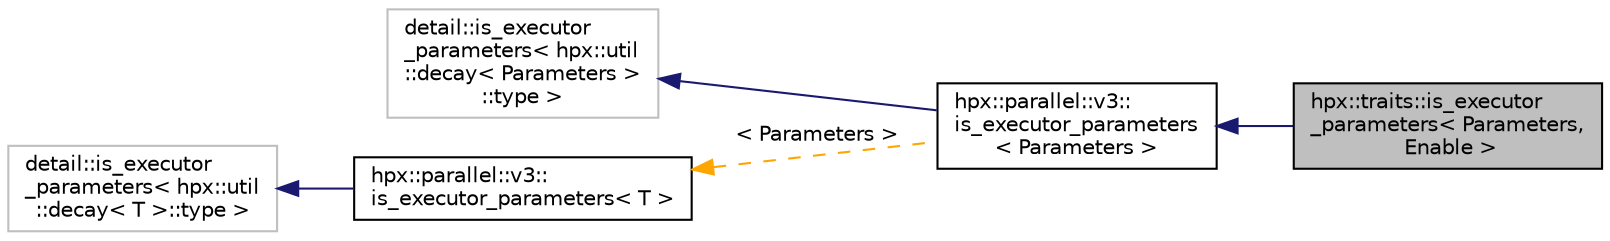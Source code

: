 digraph "hpx::traits::is_executor_parameters&lt; Parameters, Enable &gt;"
{
  edge [fontname="Helvetica",fontsize="10",labelfontname="Helvetica",labelfontsize="10"];
  node [fontname="Helvetica",fontsize="10",shape=record];
  rankdir="LR";
  Node0 [label="hpx::traits::is_executor\l_parameters\< Parameters,\l Enable \>",height=0.2,width=0.4,color="black", fillcolor="grey75", style="filled", fontcolor="black"];
  Node1 -> Node0 [dir="back",color="midnightblue",fontsize="10",style="solid",fontname="Helvetica"];
  Node1 [label="hpx::parallel::v3::\lis_executor_parameters\l\< Parameters \>",height=0.2,width=0.4,color="black", fillcolor="white", style="filled",URL="$db/d24/structhpx_1_1parallel_1_1v3_1_1is__executor__parameters.html"];
  Node2 -> Node1 [dir="back",color="midnightblue",fontsize="10",style="solid",fontname="Helvetica"];
  Node2 [label="detail::is_executor\l_parameters\< hpx::util\l::decay\< Parameters  \>\l::type \>",height=0.2,width=0.4,color="grey75", fillcolor="white", style="filled"];
  Node3 -> Node1 [dir="back",color="orange",fontsize="10",style="dashed",label=" \< Parameters \>" ,fontname="Helvetica"];
  Node3 [label="hpx::parallel::v3::\lis_executor_parameters\< T \>",height=0.2,width=0.4,color="black", fillcolor="white", style="filled",URL="$db/d24/structhpx_1_1parallel_1_1v3_1_1is__executor__parameters.html"];
  Node4 -> Node3 [dir="back",color="midnightblue",fontsize="10",style="solid",fontname="Helvetica"];
  Node4 [label="detail::is_executor\l_parameters\< hpx::util\l::decay\< T \>::type \>",height=0.2,width=0.4,color="grey75", fillcolor="white", style="filled"];
}

